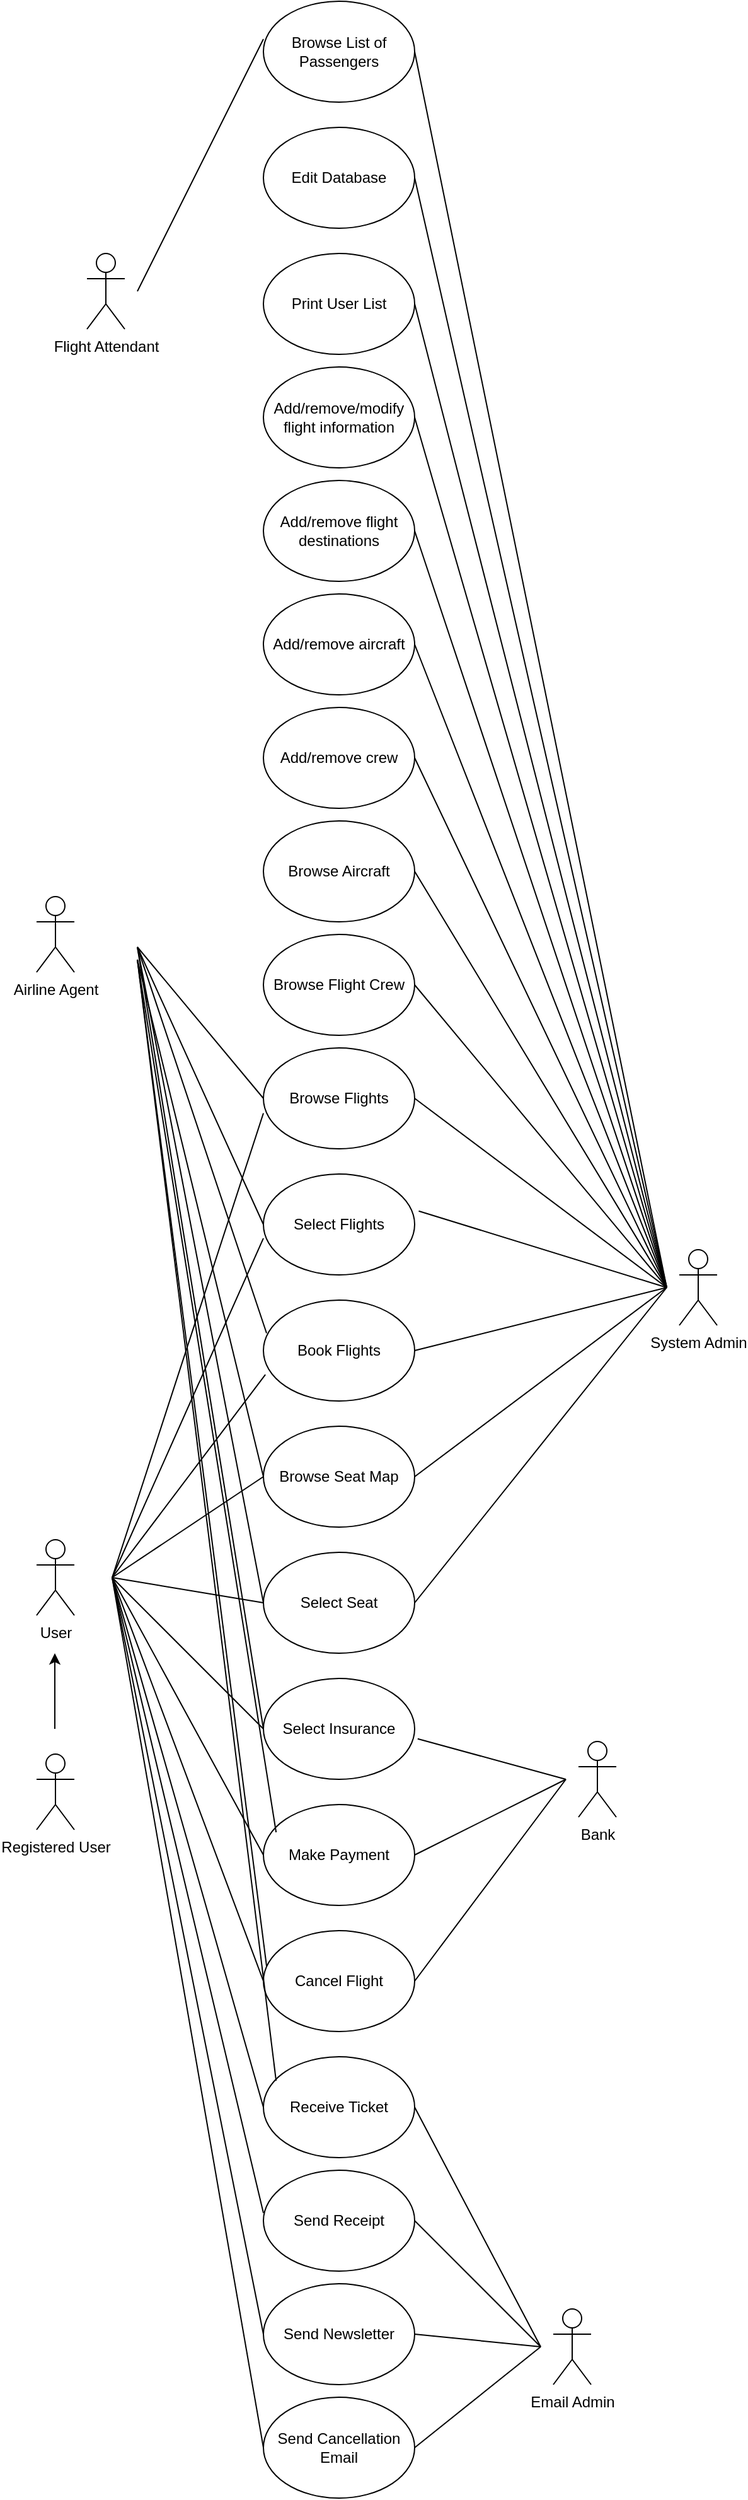 <mxfile version="22.0.3" type="device">
  <diagram name="Page-1" id="StpSlfY3rpBkLnD2WQQ0">
    <mxGraphModel dx="1343" dy="1746" grid="1" gridSize="10" guides="1" tooltips="1" connect="1" arrows="1" fold="1" page="1" pageScale="1" pageWidth="850" pageHeight="1100" math="0" shadow="0">
      <root>
        <mxCell id="0" />
        <mxCell id="1" parent="0" />
        <mxCell id="GNItqELm_zsXpws-zPew-1" value="User" style="shape=umlActor;verticalLabelPosition=bottom;verticalAlign=top;html=1;outlineConnect=0;" parent="1" vertex="1">
          <mxGeometry x="200" y="690" width="30" height="60" as="geometry" />
        </mxCell>
        <mxCell id="GNItqELm_zsXpws-zPew-3" value="Bank" style="shape=umlActor;verticalLabelPosition=bottom;verticalAlign=top;html=1;outlineConnect=0;" parent="1" vertex="1">
          <mxGeometry x="630" y="850" width="30" height="60" as="geometry" />
        </mxCell>
        <mxCell id="GNItqELm_zsXpws-zPew-4" value="System Admin" style="shape=umlActor;verticalLabelPosition=bottom;verticalAlign=top;html=1;outlineConnect=0;" parent="1" vertex="1">
          <mxGeometry x="710" y="460" width="30" height="60" as="geometry" />
        </mxCell>
        <mxCell id="GNItqELm_zsXpws-zPew-11" value="Email Admin" style="shape=umlActor;verticalLabelPosition=bottom;verticalAlign=top;html=1;outlineConnect=0;" parent="1" vertex="1">
          <mxGeometry x="610" y="1300" width="30" height="60" as="geometry" />
        </mxCell>
        <mxCell id="GNItqELm_zsXpws-zPew-16" value="Select Flights" style="ellipse;whiteSpace=wrap;html=1;" parent="1" vertex="1">
          <mxGeometry x="380" y="400" width="120" height="80" as="geometry" />
        </mxCell>
        <mxCell id="5JrX3-N6ZL3WyslIG2HY-10" value="Registered User" style="shape=umlActor;verticalLabelPosition=bottom;verticalAlign=top;html=1;outlineConnect=0;" parent="1" vertex="1">
          <mxGeometry x="200" y="860" width="30" height="60" as="geometry" />
        </mxCell>
        <mxCell id="5JrX3-N6ZL3WyslIG2HY-14" value="Airline Agent" style="shape=umlActor;verticalLabelPosition=bottom;verticalAlign=top;html=1;outlineConnect=0;" parent="1" vertex="1">
          <mxGeometry x="200" y="180" width="30" height="60" as="geometry" />
        </mxCell>
        <mxCell id="5JrX3-N6ZL3WyslIG2HY-19" value="Book Flights" style="ellipse;whiteSpace=wrap;html=1;" parent="1" vertex="1">
          <mxGeometry x="380" y="500" width="120" height="80" as="geometry" />
        </mxCell>
        <mxCell id="5JrX3-N6ZL3WyslIG2HY-20" value="Select Seat" style="ellipse;whiteSpace=wrap;html=1;" parent="1" vertex="1">
          <mxGeometry x="380" y="700" width="120" height="80" as="geometry" />
        </mxCell>
        <mxCell id="5JrX3-N6ZL3WyslIG2HY-22" value="Make Payment" style="ellipse;whiteSpace=wrap;html=1;" parent="1" vertex="1">
          <mxGeometry x="380" y="900" width="120" height="80" as="geometry" />
        </mxCell>
        <mxCell id="5JrX3-N6ZL3WyslIG2HY-24" value="Cancel Flight" style="ellipse;whiteSpace=wrap;html=1;" parent="1" vertex="1">
          <mxGeometry x="380" y="1000" width="120" height="80" as="geometry" />
        </mxCell>
        <mxCell id="5JrX3-N6ZL3WyslIG2HY-30" value="Send Receipt" style="ellipse;whiteSpace=wrap;html=1;" parent="1" vertex="1">
          <mxGeometry x="380" y="1190" width="120" height="80" as="geometry" />
        </mxCell>
        <mxCell id="5JrX3-N6ZL3WyslIG2HY-35" value="Send Cancellation Email" style="ellipse;whiteSpace=wrap;html=1;" parent="1" vertex="1">
          <mxGeometry x="380" y="1370" width="120" height="80" as="geometry" />
        </mxCell>
        <mxCell id="5JrX3-N6ZL3WyslIG2HY-37" value="" style="endArrow=none;html=1;rounded=0;entryX=0;entryY=0.637;entryDx=0;entryDy=0;entryPerimeter=0;" parent="1" target="GNItqELm_zsXpws-zPew-16" edge="1">
          <mxGeometry width="50" height="50" relative="1" as="geometry">
            <mxPoint x="260" y="720" as="sourcePoint" />
            <mxPoint x="310" y="670" as="targetPoint" />
          </mxGeometry>
        </mxCell>
        <mxCell id="5JrX3-N6ZL3WyslIG2HY-41" value="Edit Database" style="ellipse;whiteSpace=wrap;html=1;" parent="1" vertex="1">
          <mxGeometry x="380" y="-430" width="120" height="80" as="geometry" />
        </mxCell>
        <mxCell id="5JrX3-N6ZL3WyslIG2HY-43" value="Send Newsletter" style="ellipse;whiteSpace=wrap;html=1;" parent="1" vertex="1">
          <mxGeometry x="380" y="1280" width="120" height="80" as="geometry" />
        </mxCell>
        <mxCell id="nIRv_Cfk8VG59TKc5owY-1" value="" style="endArrow=none;html=1;rounded=0;entryX=0.013;entryY=0.738;entryDx=0;entryDy=0;entryPerimeter=0;" parent="1" target="5JrX3-N6ZL3WyslIG2HY-19" edge="1">
          <mxGeometry width="50" height="50" relative="1" as="geometry">
            <mxPoint x="260" y="720" as="sourcePoint" />
            <mxPoint x="390" y="505.5" as="targetPoint" />
          </mxGeometry>
        </mxCell>
        <mxCell id="nIRv_Cfk8VG59TKc5owY-2" value="" style="endArrow=none;html=1;rounded=0;entryX=0;entryY=0.5;entryDx=0;entryDy=0;" parent="1" target="nIRv_Cfk8VG59TKc5owY-6" edge="1">
          <mxGeometry width="50" height="50" relative="1" as="geometry">
            <mxPoint x="260" y="720" as="sourcePoint" />
            <mxPoint x="380" y="640" as="targetPoint" />
          </mxGeometry>
        </mxCell>
        <mxCell id="nIRv_Cfk8VG59TKc5owY-3" value="" style="endArrow=none;html=1;rounded=0;entryX=0;entryY=0.5;entryDx=0;entryDy=0;" parent="1" target="5JrX3-N6ZL3WyslIG2HY-20" edge="1">
          <mxGeometry width="50" height="50" relative="1" as="geometry">
            <mxPoint x="260" y="720" as="sourcePoint" />
            <mxPoint x="390" y="650" as="targetPoint" />
          </mxGeometry>
        </mxCell>
        <mxCell id="nIRv_Cfk8VG59TKc5owY-4" value="Select Insurance" style="ellipse;whiteSpace=wrap;html=1;" parent="1" vertex="1">
          <mxGeometry x="380" y="800" width="120" height="80" as="geometry" />
        </mxCell>
        <mxCell id="nIRv_Cfk8VG59TKc5owY-6" value="Browse Seat Map" style="ellipse;whiteSpace=wrap;html=1;" parent="1" vertex="1">
          <mxGeometry x="380" y="600" width="120" height="80" as="geometry" />
        </mxCell>
        <mxCell id="nIRv_Cfk8VG59TKc5owY-7" value="" style="endArrow=none;html=1;rounded=0;entryX=0;entryY=0.5;entryDx=0;entryDy=0;" parent="1" target="nIRv_Cfk8VG59TKc5owY-4" edge="1">
          <mxGeometry width="50" height="50" relative="1" as="geometry">
            <mxPoint x="260" y="720" as="sourcePoint" />
            <mxPoint x="390" y="750" as="targetPoint" />
          </mxGeometry>
        </mxCell>
        <mxCell id="nIRv_Cfk8VG59TKc5owY-8" value="" style="endArrow=none;html=1;rounded=0;entryX=0;entryY=0.5;entryDx=0;entryDy=0;" parent="1" target="5JrX3-N6ZL3WyslIG2HY-22" edge="1">
          <mxGeometry width="50" height="50" relative="1" as="geometry">
            <mxPoint x="260" y="720" as="sourcePoint" />
            <mxPoint x="390" y="850" as="targetPoint" />
          </mxGeometry>
        </mxCell>
        <mxCell id="nIRv_Cfk8VG59TKc5owY-9" value="" style="endArrow=none;html=1;rounded=0;entryX=0;entryY=0.5;entryDx=0;entryDy=0;" parent="1" target="5JrX3-N6ZL3WyslIG2HY-24" edge="1">
          <mxGeometry width="50" height="50" relative="1" as="geometry">
            <mxPoint x="260" y="720" as="sourcePoint" />
            <mxPoint x="390" y="950" as="targetPoint" />
          </mxGeometry>
        </mxCell>
        <mxCell id="bnoOLWUFZuZc33-oHrPN-1" value="Browse Flights" style="ellipse;whiteSpace=wrap;html=1;" parent="1" vertex="1">
          <mxGeometry x="380" y="300" width="120" height="80" as="geometry" />
        </mxCell>
        <mxCell id="bnoOLWUFZuZc33-oHrPN-4" value="" style="endArrow=classic;html=1;rounded=0;" parent="1" edge="1">
          <mxGeometry width="50" height="50" relative="1" as="geometry">
            <mxPoint x="214.5" y="840" as="sourcePoint" />
            <mxPoint x="214.5" y="780" as="targetPoint" />
          </mxGeometry>
        </mxCell>
        <mxCell id="bnoOLWUFZuZc33-oHrPN-6" value="" style="endArrow=none;html=1;rounded=0;entryX=0;entryY=0.647;entryDx=0;entryDy=0;entryPerimeter=0;" parent="1" target="bnoOLWUFZuZc33-oHrPN-1" edge="1">
          <mxGeometry width="50" height="50" relative="1" as="geometry">
            <mxPoint x="260" y="720" as="sourcePoint" />
            <mxPoint x="350" y="380" as="targetPoint" />
          </mxGeometry>
        </mxCell>
        <mxCell id="bnoOLWUFZuZc33-oHrPN-12" value="" style="endArrow=none;html=1;rounded=0;exitX=1.02;exitY=0.598;exitDx=0;exitDy=0;exitPerimeter=0;" parent="1" source="nIRv_Cfk8VG59TKc5owY-4" edge="1">
          <mxGeometry width="50" height="50" relative="1" as="geometry">
            <mxPoint x="530" y="930" as="sourcePoint" />
            <mxPoint x="620" y="880" as="targetPoint" />
          </mxGeometry>
        </mxCell>
        <mxCell id="bnoOLWUFZuZc33-oHrPN-13" value="" style="endArrow=none;html=1;rounded=0;exitX=1;exitY=0.5;exitDx=0;exitDy=0;" parent="1" source="5JrX3-N6ZL3WyslIG2HY-22" edge="1">
          <mxGeometry width="50" height="50" relative="1" as="geometry">
            <mxPoint x="530" y="930" as="sourcePoint" />
            <mxPoint x="620" y="880" as="targetPoint" />
          </mxGeometry>
        </mxCell>
        <mxCell id="bnoOLWUFZuZc33-oHrPN-14" value="" style="endArrow=none;html=1;rounded=0;exitX=1;exitY=0.5;exitDx=0;exitDy=0;" parent="1" source="5JrX3-N6ZL3WyslIG2HY-24" edge="1">
          <mxGeometry width="50" height="50" relative="1" as="geometry">
            <mxPoint x="530" y="930" as="sourcePoint" />
            <mxPoint x="620" y="880" as="targetPoint" />
          </mxGeometry>
        </mxCell>
        <mxCell id="bnoOLWUFZuZc33-oHrPN-16" value="" style="endArrow=none;html=1;rounded=0;exitX=1;exitY=0.5;exitDx=0;exitDy=0;" parent="1" source="5JrX3-N6ZL3WyslIG2HY-30" edge="1">
          <mxGeometry width="50" height="50" relative="1" as="geometry">
            <mxPoint x="530" y="1330" as="sourcePoint" />
            <mxPoint x="600" y="1330" as="targetPoint" />
          </mxGeometry>
        </mxCell>
        <mxCell id="bnoOLWUFZuZc33-oHrPN-17" value="" style="endArrow=none;html=1;rounded=0;exitX=1;exitY=0.5;exitDx=0;exitDy=0;" parent="1" source="5JrX3-N6ZL3WyslIG2HY-43" edge="1">
          <mxGeometry width="50" height="50" relative="1" as="geometry">
            <mxPoint x="530" y="1230" as="sourcePoint" />
            <mxPoint x="600" y="1330" as="targetPoint" />
          </mxGeometry>
        </mxCell>
        <mxCell id="bnoOLWUFZuZc33-oHrPN-18" value="" style="endArrow=none;html=1;rounded=0;exitX=1;exitY=0.5;exitDx=0;exitDy=0;" parent="1" source="5JrX3-N6ZL3WyslIG2HY-35" edge="1">
          <mxGeometry width="50" height="50" relative="1" as="geometry">
            <mxPoint x="440" y="1470" as="sourcePoint" />
            <mxPoint x="600" y="1330" as="targetPoint" />
          </mxGeometry>
        </mxCell>
        <mxCell id="bnoOLWUFZuZc33-oHrPN-20" value="Flight Attendant" style="shape=umlActor;verticalLabelPosition=bottom;verticalAlign=top;html=1;outlineConnect=0;" parent="1" vertex="1">
          <mxGeometry x="240" y="-330" width="30" height="60" as="geometry" />
        </mxCell>
        <mxCell id="bnoOLWUFZuZc33-oHrPN-25" value="" style="endArrow=none;html=1;rounded=0;exitX=1;exitY=0.5;exitDx=0;exitDy=0;" parent="1" source="bnoOLWUFZuZc33-oHrPN-1" edge="1">
          <mxGeometry width="50" height="50" relative="1" as="geometry">
            <mxPoint x="530" y="570" as="sourcePoint" />
            <mxPoint x="700" y="490" as="targetPoint" />
          </mxGeometry>
        </mxCell>
        <mxCell id="bnoOLWUFZuZc33-oHrPN-26" value="Receive Ticket" style="ellipse;whiteSpace=wrap;html=1;" parent="1" vertex="1">
          <mxGeometry x="380" y="1100" width="120" height="80" as="geometry" />
        </mxCell>
        <mxCell id="bnoOLWUFZuZc33-oHrPN-27" value="" style="endArrow=none;html=1;rounded=0;entryX=0;entryY=0.5;entryDx=0;entryDy=0;" parent="1" target="bnoOLWUFZuZc33-oHrPN-26" edge="1">
          <mxGeometry width="50" height="50" relative="1" as="geometry">
            <mxPoint x="260" y="720" as="sourcePoint" />
            <mxPoint x="310" y="1150" as="targetPoint" />
          </mxGeometry>
        </mxCell>
        <mxCell id="bnoOLWUFZuZc33-oHrPN-29" value="" style="endArrow=none;html=1;rounded=0;exitX=1;exitY=0.5;exitDx=0;exitDy=0;" parent="1" source="bnoOLWUFZuZc33-oHrPN-26" edge="1">
          <mxGeometry width="50" height="50" relative="1" as="geometry">
            <mxPoint x="530" y="1170" as="sourcePoint" />
            <mxPoint x="600" y="1330" as="targetPoint" />
          </mxGeometry>
        </mxCell>
        <mxCell id="bnoOLWUFZuZc33-oHrPN-30" value="Browse Flight Crew" style="ellipse;whiteSpace=wrap;html=1;" parent="1" vertex="1">
          <mxGeometry x="380" y="210" width="120" height="80" as="geometry" />
        </mxCell>
        <mxCell id="bnoOLWUFZuZc33-oHrPN-32" value="Browse Aircraft" style="ellipse;whiteSpace=wrap;html=1;" parent="1" vertex="1">
          <mxGeometry x="380" y="120" width="120" height="80" as="geometry" />
        </mxCell>
        <mxCell id="bnoOLWUFZuZc33-oHrPN-33" value="" style="endArrow=none;html=1;rounded=0;exitX=1;exitY=0.5;exitDx=0;exitDy=0;" parent="1" source="bnoOLWUFZuZc33-oHrPN-30" edge="1">
          <mxGeometry width="50" height="50" relative="1" as="geometry">
            <mxPoint x="530" y="380" as="sourcePoint" />
            <mxPoint x="700" y="490" as="targetPoint" />
          </mxGeometry>
        </mxCell>
        <mxCell id="bnoOLWUFZuZc33-oHrPN-34" value="" style="endArrow=none;html=1;rounded=0;exitX=1;exitY=0.5;exitDx=0;exitDy=0;" parent="1" source="bnoOLWUFZuZc33-oHrPN-32" edge="1">
          <mxGeometry width="50" height="50" relative="1" as="geometry">
            <mxPoint x="530" y="380" as="sourcePoint" />
            <mxPoint x="700" y="490" as="targetPoint" />
          </mxGeometry>
        </mxCell>
        <mxCell id="bnoOLWUFZuZc33-oHrPN-35" value="Add/remove crew" style="ellipse;whiteSpace=wrap;html=1;" parent="1" vertex="1">
          <mxGeometry x="380" y="30" width="120" height="80" as="geometry" />
        </mxCell>
        <mxCell id="bnoOLWUFZuZc33-oHrPN-36" value="Add/remove aircraft" style="ellipse;whiteSpace=wrap;html=1;" parent="1" vertex="1">
          <mxGeometry x="380" y="-60" width="120" height="80" as="geometry" />
        </mxCell>
        <mxCell id="bnoOLWUFZuZc33-oHrPN-37" value="Add/remove flight destinations" style="ellipse;whiteSpace=wrap;html=1;" parent="1" vertex="1">
          <mxGeometry x="380" y="-150" width="120" height="80" as="geometry" />
        </mxCell>
        <mxCell id="bnoOLWUFZuZc33-oHrPN-38" value="Add/remove/modify flight information" style="ellipse;whiteSpace=wrap;html=1;" parent="1" vertex="1">
          <mxGeometry x="380" y="-240" width="120" height="80" as="geometry" />
        </mxCell>
        <mxCell id="bnoOLWUFZuZc33-oHrPN-39" value="Print User List" style="ellipse;whiteSpace=wrap;html=1;" parent="1" vertex="1">
          <mxGeometry x="380" y="-330" width="120" height="80" as="geometry" />
        </mxCell>
        <mxCell id="bnoOLWUFZuZc33-oHrPN-40" value="" style="endArrow=none;html=1;rounded=0;exitX=1;exitY=0.5;exitDx=0;exitDy=0;" parent="1" source="bnoOLWUFZuZc33-oHrPN-35" edge="1">
          <mxGeometry width="50" height="50" relative="1" as="geometry">
            <mxPoint x="530" y="-70" as="sourcePoint" />
            <mxPoint x="700" y="490" as="targetPoint" />
          </mxGeometry>
        </mxCell>
        <mxCell id="bnoOLWUFZuZc33-oHrPN-41" value="" style="endArrow=none;html=1;rounded=0;exitX=1;exitY=0.5;exitDx=0;exitDy=0;" parent="1" source="bnoOLWUFZuZc33-oHrPN-36" edge="1">
          <mxGeometry width="50" height="50" relative="1" as="geometry">
            <mxPoint x="510" y="80" as="sourcePoint" />
            <mxPoint x="700" y="490" as="targetPoint" />
          </mxGeometry>
        </mxCell>
        <mxCell id="bnoOLWUFZuZc33-oHrPN-42" value="" style="endArrow=none;html=1;rounded=0;exitX=1;exitY=0.5;exitDx=0;exitDy=0;" parent="1" source="bnoOLWUFZuZc33-oHrPN-37" edge="1">
          <mxGeometry width="50" height="50" relative="1" as="geometry">
            <mxPoint x="570" y="-50" as="sourcePoint" />
            <mxPoint x="700" y="490" as="targetPoint" />
          </mxGeometry>
        </mxCell>
        <mxCell id="bnoOLWUFZuZc33-oHrPN-43" value="" style="endArrow=none;html=1;rounded=0;exitX=1;exitY=0.5;exitDx=0;exitDy=0;" parent="1" source="bnoOLWUFZuZc33-oHrPN-38" edge="1">
          <mxGeometry width="50" height="50" relative="1" as="geometry">
            <mxPoint x="560" y="-220" as="sourcePoint" />
            <mxPoint x="700" y="490" as="targetPoint" />
          </mxGeometry>
        </mxCell>
        <mxCell id="bnoOLWUFZuZc33-oHrPN-44" value="" style="endArrow=none;html=1;rounded=0;exitX=1;exitY=0.5;exitDx=0;exitDy=0;" parent="1" source="bnoOLWUFZuZc33-oHrPN-39" edge="1">
          <mxGeometry width="50" height="50" relative="1" as="geometry">
            <mxPoint x="530" y="-50" as="sourcePoint" />
            <mxPoint x="700" y="490" as="targetPoint" />
          </mxGeometry>
        </mxCell>
        <mxCell id="bnoOLWUFZuZc33-oHrPN-45" value="Browse List of Passengers" style="ellipse;whiteSpace=wrap;html=1;" parent="1" vertex="1">
          <mxGeometry x="380" y="-530" width="120" height="80" as="geometry" />
        </mxCell>
        <mxCell id="bnoOLWUFZuZc33-oHrPN-48" value="" style="endArrow=none;html=1;rounded=0;" parent="1" edge="1">
          <mxGeometry width="50" height="50" relative="1" as="geometry">
            <mxPoint x="280" y="-300" as="sourcePoint" />
            <mxPoint x="380" y="-500" as="targetPoint" />
          </mxGeometry>
        </mxCell>
        <mxCell id="bnoOLWUFZuZc33-oHrPN-50" value="" style="endArrow=none;html=1;rounded=0;exitX=1;exitY=0.5;exitDx=0;exitDy=0;" parent="1" source="5JrX3-N6ZL3WyslIG2HY-41" edge="1">
          <mxGeometry width="50" height="50" relative="1" as="geometry">
            <mxPoint x="530" y="-450" as="sourcePoint" />
            <mxPoint x="700" y="490" as="targetPoint" />
          </mxGeometry>
        </mxCell>
        <mxCell id="bnoOLWUFZuZc33-oHrPN-52" value="" style="endArrow=none;html=1;rounded=0;exitX=1.027;exitY=0.367;exitDx=0;exitDy=0;exitPerimeter=0;" parent="1" source="GNItqELm_zsXpws-zPew-16" edge="1">
          <mxGeometry width="50" height="50" relative="1" as="geometry">
            <mxPoint x="530" y="390" as="sourcePoint" />
            <mxPoint x="700" y="490" as="targetPoint" />
          </mxGeometry>
        </mxCell>
        <mxCell id="bnoOLWUFZuZc33-oHrPN-53" value="" style="endArrow=none;html=1;rounded=0;exitX=1;exitY=0.5;exitDx=0;exitDy=0;" parent="1" source="5JrX3-N6ZL3WyslIG2HY-19" edge="1">
          <mxGeometry width="50" height="50" relative="1" as="geometry">
            <mxPoint x="530" y="590" as="sourcePoint" />
            <mxPoint x="700" y="490" as="targetPoint" />
          </mxGeometry>
        </mxCell>
        <mxCell id="bnoOLWUFZuZc33-oHrPN-54" value="" style="endArrow=none;html=1;rounded=0;exitX=1;exitY=0.5;exitDx=0;exitDy=0;" parent="1" source="nIRv_Cfk8VG59TKc5owY-6" edge="1">
          <mxGeometry width="50" height="50" relative="1" as="geometry">
            <mxPoint x="530" y="790" as="sourcePoint" />
            <mxPoint x="700" y="490" as="targetPoint" />
          </mxGeometry>
        </mxCell>
        <mxCell id="bnoOLWUFZuZc33-oHrPN-55" value="" style="endArrow=none;html=1;rounded=0;exitX=1;exitY=0.5;exitDx=0;exitDy=0;" parent="1" source="5JrX3-N6ZL3WyslIG2HY-20" edge="1">
          <mxGeometry width="50" height="50" relative="1" as="geometry">
            <mxPoint x="530" y="590" as="sourcePoint" />
            <mxPoint x="700" y="490" as="targetPoint" />
          </mxGeometry>
        </mxCell>
        <mxCell id="bnoOLWUFZuZc33-oHrPN-56" value="" style="endArrow=none;html=1;rounded=0;entryX=0;entryY=0.423;entryDx=0;entryDy=0;entryPerimeter=0;" parent="1" target="5JrX3-N6ZL3WyslIG2HY-30" edge="1">
          <mxGeometry width="50" height="50" relative="1" as="geometry">
            <mxPoint x="260" y="720" as="sourcePoint" />
            <mxPoint x="330" y="1305" as="targetPoint" />
          </mxGeometry>
        </mxCell>
        <mxCell id="bnoOLWUFZuZc33-oHrPN-57" value="" style="endArrow=none;html=1;rounded=0;entryX=0;entryY=0.5;entryDx=0;entryDy=0;" parent="1" target="5JrX3-N6ZL3WyslIG2HY-43" edge="1">
          <mxGeometry width="50" height="50" relative="1" as="geometry">
            <mxPoint x="260" y="720" as="sourcePoint" />
            <mxPoint x="580" y="1040" as="targetPoint" />
          </mxGeometry>
        </mxCell>
        <mxCell id="bnoOLWUFZuZc33-oHrPN-58" value="" style="endArrow=none;html=1;rounded=0;entryX=0;entryY=0.5;entryDx=0;entryDy=0;" parent="1" target="5JrX3-N6ZL3WyslIG2HY-35" edge="1">
          <mxGeometry width="50" height="50" relative="1" as="geometry">
            <mxPoint x="260" y="720" as="sourcePoint" />
            <mxPoint x="580" y="1240" as="targetPoint" />
          </mxGeometry>
        </mxCell>
        <mxCell id="bnoOLWUFZuZc33-oHrPN-59" value="" style="endArrow=none;html=1;rounded=0;" parent="1" edge="1">
          <mxGeometry width="50" height="50" relative="1" as="geometry">
            <mxPoint x="500" y="-490" as="sourcePoint" />
            <mxPoint x="700" y="490" as="targetPoint" />
          </mxGeometry>
        </mxCell>
        <mxCell id="Sqw5TXh-9UaxIWsucBGU-13" value="" style="endArrow=none;html=1;rounded=0;entryX=0;entryY=0.5;entryDx=0;entryDy=0;" edge="1" parent="1" target="bnoOLWUFZuZc33-oHrPN-1">
          <mxGeometry width="50" height="50" relative="1" as="geometry">
            <mxPoint x="280" y="220" as="sourcePoint" />
            <mxPoint x="340" y="180" as="targetPoint" />
          </mxGeometry>
        </mxCell>
        <mxCell id="Sqw5TXh-9UaxIWsucBGU-14" value="" style="endArrow=none;html=1;rounded=0;exitX=0;exitY=0.5;exitDx=0;exitDy=0;" edge="1" parent="1" source="GNItqELm_zsXpws-zPew-16">
          <mxGeometry width="50" height="50" relative="1" as="geometry">
            <mxPoint x="240" y="400" as="sourcePoint" />
            <mxPoint x="280" y="220" as="targetPoint" />
          </mxGeometry>
        </mxCell>
        <mxCell id="Sqw5TXh-9UaxIWsucBGU-15" value="" style="endArrow=none;html=1;rounded=0;exitX=0;exitY=0.5;exitDx=0;exitDy=0;" edge="1" parent="1" source="nIRv_Cfk8VG59TKc5owY-6">
          <mxGeometry width="50" height="50" relative="1" as="geometry">
            <mxPoint x="270" y="530" as="sourcePoint" />
            <mxPoint x="280" y="230" as="targetPoint" />
          </mxGeometry>
        </mxCell>
        <mxCell id="Sqw5TXh-9UaxIWsucBGU-16" value="" style="endArrow=none;html=1;rounded=0;exitX=0;exitY=0.5;exitDx=0;exitDy=0;" edge="1" parent="1" source="5JrX3-N6ZL3WyslIG2HY-20">
          <mxGeometry width="50" height="50" relative="1" as="geometry">
            <mxPoint x="210" y="460" as="sourcePoint" />
            <mxPoint x="280" y="220" as="targetPoint" />
          </mxGeometry>
        </mxCell>
        <mxCell id="Sqw5TXh-9UaxIWsucBGU-17" value="" style="endArrow=none;html=1;rounded=0;" edge="1" parent="1">
          <mxGeometry width="50" height="50" relative="1" as="geometry">
            <mxPoint x="380" y="840" as="sourcePoint" />
            <mxPoint x="280" y="220" as="targetPoint" />
          </mxGeometry>
        </mxCell>
        <mxCell id="Sqw5TXh-9UaxIWsucBGU-18" value="" style="endArrow=none;html=1;rounded=0;exitX=0.084;exitY=0.275;exitDx=0;exitDy=0;exitPerimeter=0;" edge="1" parent="1" source="5JrX3-N6ZL3WyslIG2HY-22">
          <mxGeometry width="50" height="50" relative="1" as="geometry">
            <mxPoint x="170" y="470" as="sourcePoint" />
            <mxPoint x="280" y="230" as="targetPoint" />
          </mxGeometry>
        </mxCell>
        <mxCell id="Sqw5TXh-9UaxIWsucBGU-22" value="" style="endArrow=none;html=1;rounded=0;exitX=0.021;exitY=0.351;exitDx=0;exitDy=0;exitPerimeter=0;" edge="1" parent="1" source="5JrX3-N6ZL3WyslIG2HY-24">
          <mxGeometry width="50" height="50" relative="1" as="geometry">
            <mxPoint x="170" y="440" as="sourcePoint" />
            <mxPoint x="280" y="230" as="targetPoint" />
          </mxGeometry>
        </mxCell>
        <mxCell id="Sqw5TXh-9UaxIWsucBGU-23" value="" style="endArrow=none;html=1;rounded=0;exitX=0.084;exitY=0.238;exitDx=0;exitDy=0;exitPerimeter=0;" edge="1" parent="1" source="bnoOLWUFZuZc33-oHrPN-26">
          <mxGeometry width="50" height="50" relative="1" as="geometry">
            <mxPoint x="160" y="420" as="sourcePoint" />
            <mxPoint x="280" y="230" as="targetPoint" />
          </mxGeometry>
        </mxCell>
        <mxCell id="Sqw5TXh-9UaxIWsucBGU-24" value="" style="endArrow=none;html=1;rounded=0;entryX=0.021;entryY=0.328;entryDx=0;entryDy=0;entryPerimeter=0;" edge="1" parent="1" target="5JrX3-N6ZL3WyslIG2HY-19">
          <mxGeometry width="50" height="50" relative="1" as="geometry">
            <mxPoint x="280" y="220" as="sourcePoint" />
            <mxPoint x="450" y="230" as="targetPoint" />
          </mxGeometry>
        </mxCell>
      </root>
    </mxGraphModel>
  </diagram>
</mxfile>
